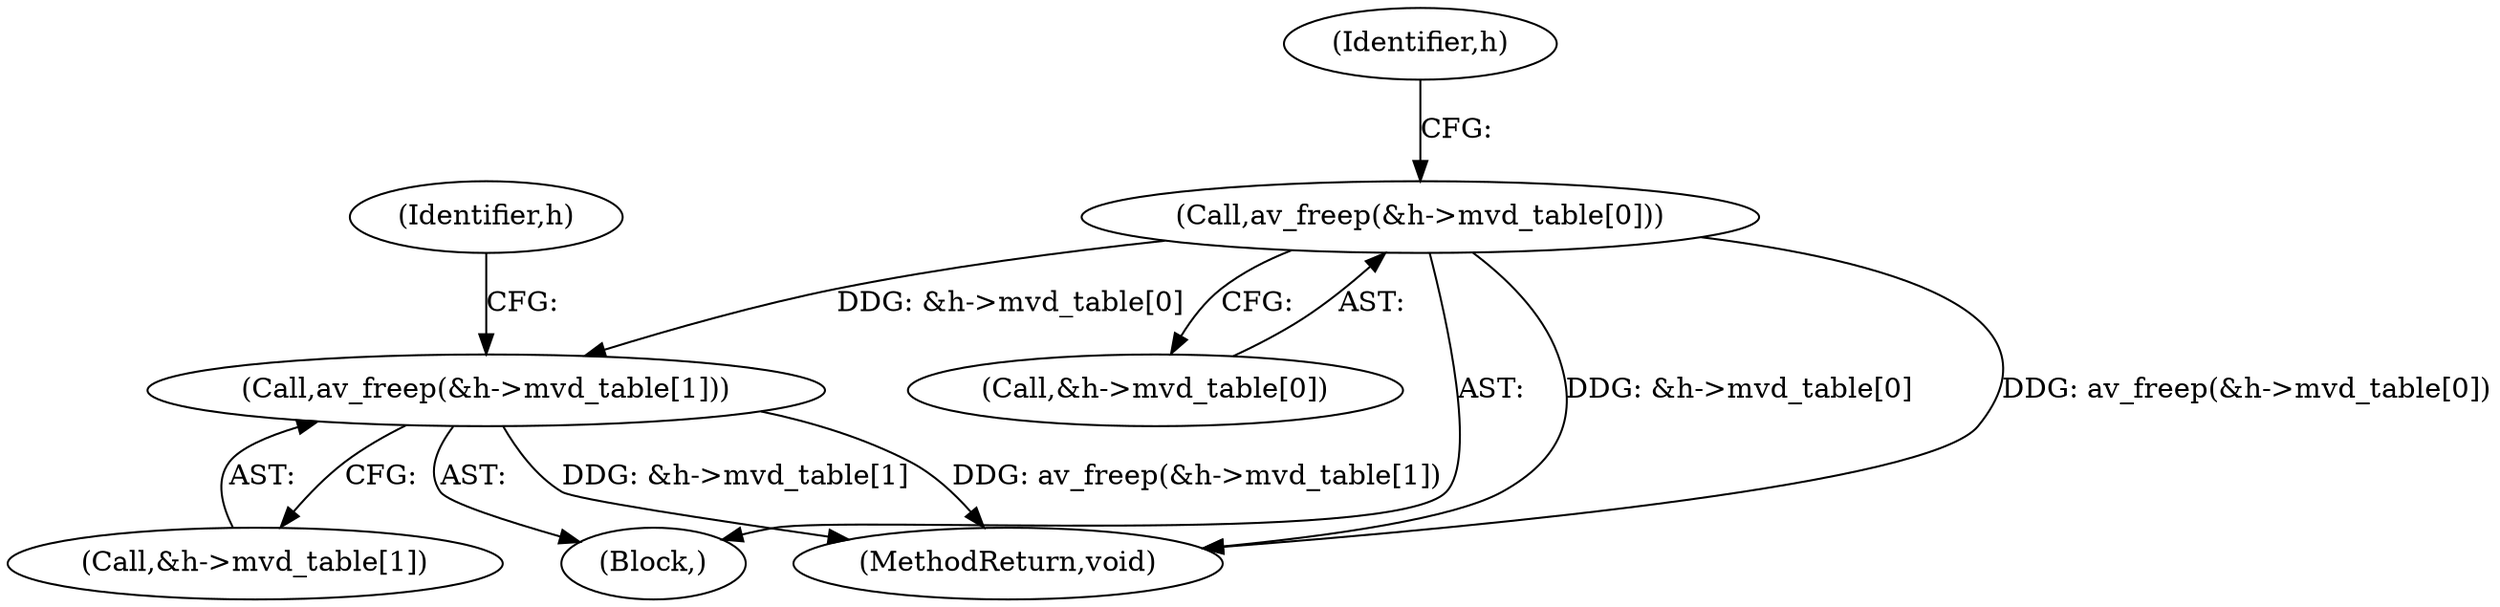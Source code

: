 digraph "0_FFmpeg_e8714f6f93d1a32f4e4655209960afcf4c185214@API" {
"1000128" [label="(Call,av_freep(&h->mvd_table[1]))"];
"1000121" [label="(Call,av_freep(&h->mvd_table[0]))"];
"1000122" [label="(Call,&h->mvd_table[0])"];
"1000382" [label="(MethodReturn,void)"];
"1000129" [label="(Call,&h->mvd_table[1])"];
"1000121" [label="(Call,av_freep(&h->mvd_table[0]))"];
"1000132" [label="(Identifier,h)"];
"1000128" [label="(Call,av_freep(&h->mvd_table[1]))"];
"1000138" [label="(Identifier,h)"];
"1000103" [label="(Block,)"];
"1000128" -> "1000103"  [label="AST: "];
"1000128" -> "1000129"  [label="CFG: "];
"1000129" -> "1000128"  [label="AST: "];
"1000138" -> "1000128"  [label="CFG: "];
"1000128" -> "1000382"  [label="DDG: &h->mvd_table[1]"];
"1000128" -> "1000382"  [label="DDG: av_freep(&h->mvd_table[1])"];
"1000121" -> "1000128"  [label="DDG: &h->mvd_table[0]"];
"1000121" -> "1000103"  [label="AST: "];
"1000121" -> "1000122"  [label="CFG: "];
"1000122" -> "1000121"  [label="AST: "];
"1000132" -> "1000121"  [label="CFG: "];
"1000121" -> "1000382"  [label="DDG: av_freep(&h->mvd_table[0])"];
"1000121" -> "1000382"  [label="DDG: &h->mvd_table[0]"];
}
